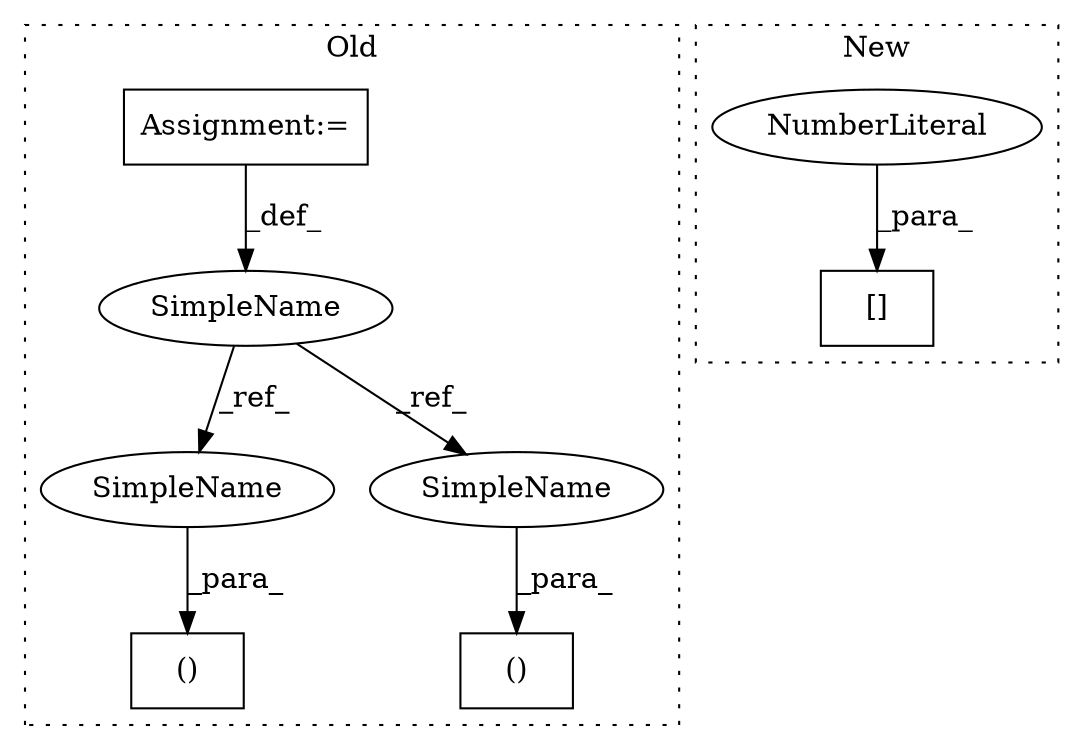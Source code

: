 digraph G {
subgraph cluster0 {
1 [label="()" a="106" s="2156" l="19" shape="box"];
4 [label="Assignment:=" a="7" s="1799" l="1" shape="box"];
5 [label="()" a="106" s="2098" l="19" shape="box"];
6 [label="SimpleName" a="42" s="1799" l="1" shape="ellipse"];
7 [label="SimpleName" a="42" s="2116" l="1" shape="ellipse"];
8 [label="SimpleName" a="42" s="2174" l="1" shape="ellipse"];
label = "Old";
style="dotted";
}
subgraph cluster1 {
2 [label="[]" a="2" s="2032,2058" l="25,1" shape="box"];
3 [label="NumberLiteral" a="34" s="2057" l="1" shape="ellipse"];
label = "New";
style="dotted";
}
3 -> 2 [label="_para_"];
4 -> 6 [label="_def_"];
6 -> 8 [label="_ref_"];
6 -> 7 [label="_ref_"];
7 -> 5 [label="_para_"];
8 -> 1 [label="_para_"];
}